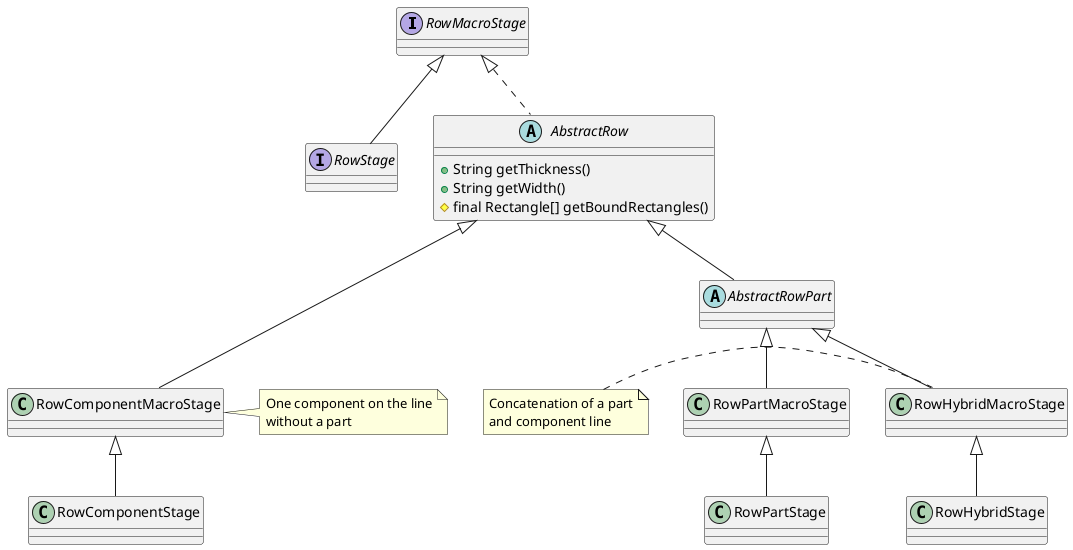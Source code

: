 {
  "sha1": "odi73gix69f1m2ix0kstm0j56wzrire",
  "insertion": {
    "when": "2024-06-04T17:28:39.725Z",
    "user": "plantuml@gmail.com"
  }
}
@startuml
Interface RowMacroStage
Interface RowStage extends RowMacroStage

Abstract AbstractRow {
+String getThickness()
+String getWidth()
#final Rectangle[] getBoundRectangles()
}

RowMacroStage <|.. AbstractRow
Abstract AbstractRowPart
AbstractRow <|-- AbstractRowPart
AbstractRowPart <|-- RowHybridMacroStage
Note left of RowHybridMacroStage : Concatenation of a part\nand component line
Class RowHybridMacroStage

RowHybridMacroStage <|-- RowHybridStage

AbstractRow <|--- RowComponentMacroStage
Note right of RowComponentMacroStage : One component on the line\nwithout a part
Class RowComponentMacroStage
RowComponentMacroStage <|-- RowComponentStage

AbstractRowPart <|-- RowPartMacroStage 
RowPartMacroStage <|-- RowPartStage
Class RowPartMacroStage
@enduml
